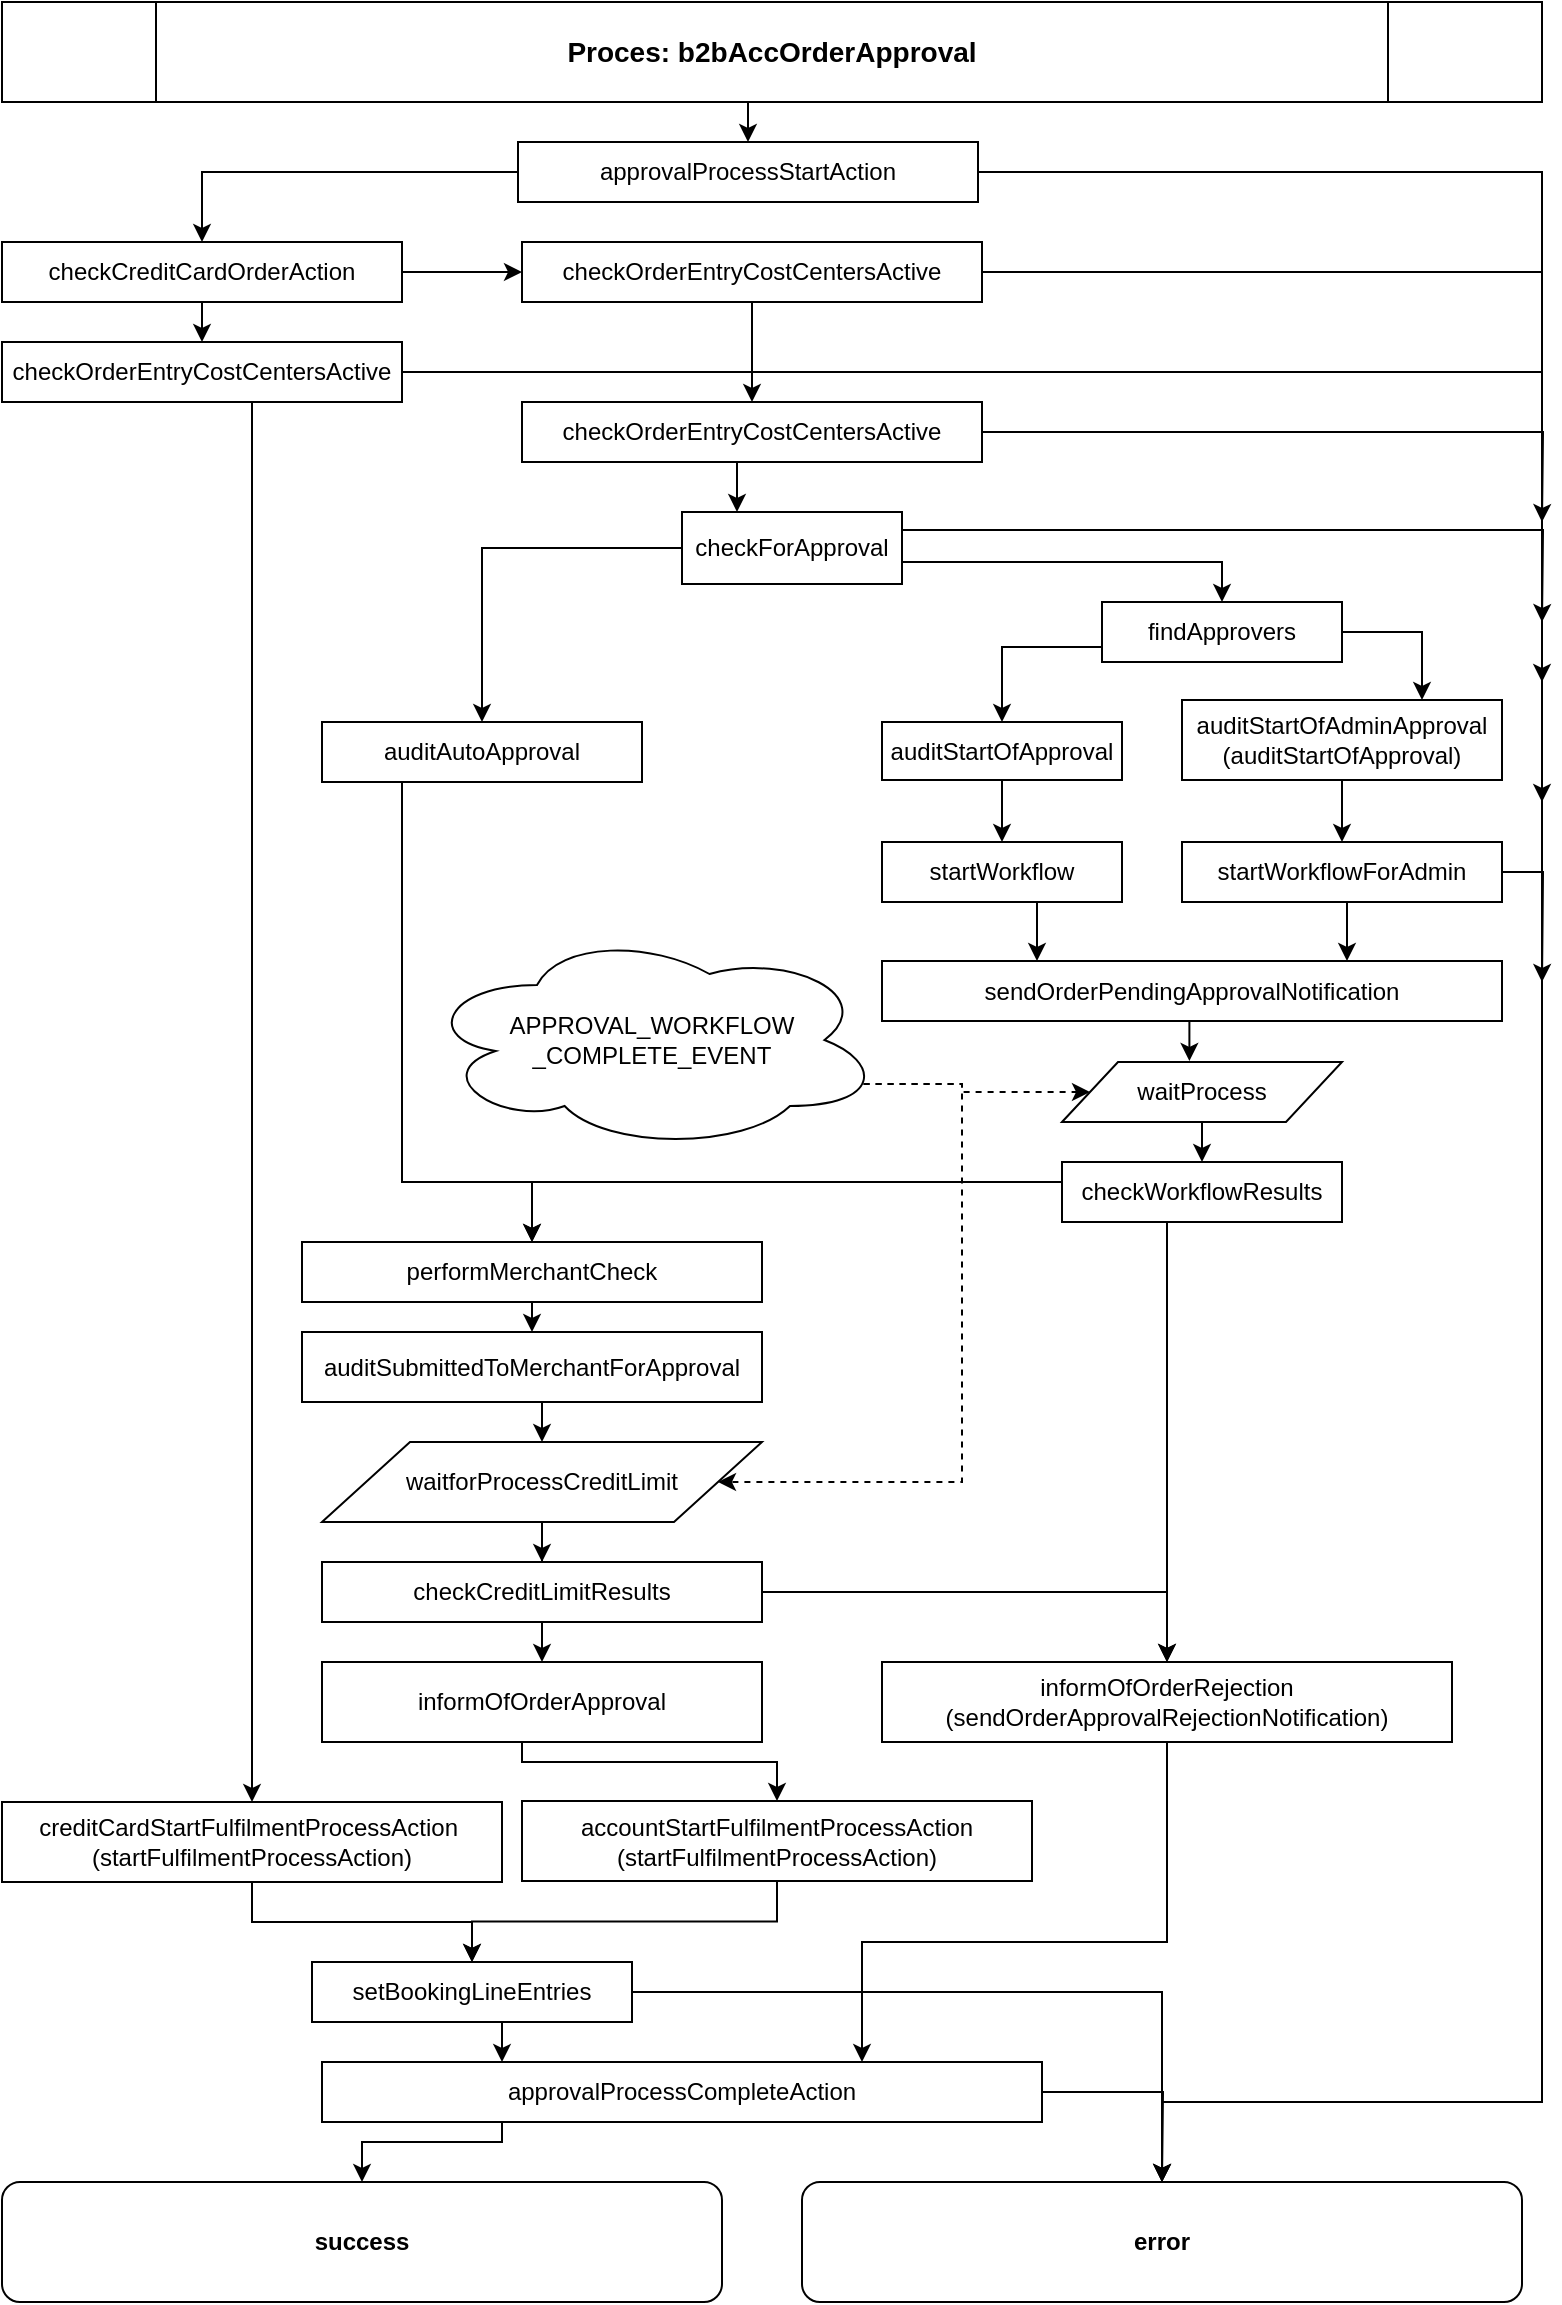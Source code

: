 <mxfile version="10.6.5" type="github"><diagram id="S7lIaqJ4UCmmVIEDCxlh" name="Page-1"><mxGraphModel dx="1162" dy="651" grid="1" gridSize="10" guides="1" tooltips="1" connect="1" arrows="1" fold="1" page="1" pageScale="1" pageWidth="827" pageHeight="1169" math="0" shadow="0"><root><mxCell id="0"/><mxCell id="1" parent="0"/><mxCell id="q0PGV8WTO6QkXm6w4yFU-142" style="edgeStyle=orthogonalEdgeStyle;rounded=0;orthogonalLoop=1;jettySize=auto;html=1;exitX=0.5;exitY=1;exitDx=0;exitDy=0;entryX=0.5;entryY=0;entryDx=0;entryDy=0;" edge="1" parent="1" source="q0PGV8WTO6QkXm6w4yFU-1" target="q0PGV8WTO6QkXm6w4yFU-10"><mxGeometry relative="1" as="geometry"/></mxCell><mxCell id="q0PGV8WTO6QkXm6w4yFU-1" value="&lt;div style=&quot;font-size: 14px&quot;&gt;&lt;font style=&quot;font-size: 14px&quot;&gt;&lt;b&gt;&lt;span id=&quot;docs-internal-guid-dcf2fbf8-7fff-23e0-edf8-0a988a6cc452&quot;&gt;&lt;/span&gt;&lt;span id=&quot;docs-internal-guid-dcf2fbf8-7fff-23e0-edf8-0a988a6cc452&quot;&gt;Proces: b2bAccOrderApproval&lt;/span&gt;&lt;/b&gt;&lt;/font&gt;&lt;/div&gt;" style="shape=process;whiteSpace=wrap;html=1;backgroundOutline=1;" vertex="1" parent="1"><mxGeometry x="40" y="10" width="770" height="50" as="geometry"/></mxCell><mxCell id="q0PGV8WTO6QkXm6w4yFU-20" style="edgeStyle=orthogonalEdgeStyle;rounded=0;orthogonalLoop=1;jettySize=auto;html=1;exitX=1;exitY=0.5;exitDx=0;exitDy=0;" edge="1" parent="1" source="q0PGV8WTO6QkXm6w4yFU-10" target="q0PGV8WTO6QkXm6w4yFU-12"><mxGeometry relative="1" as="geometry"><Array as="points"><mxPoint x="810" y="95"/><mxPoint x="810" y="1060"/><mxPoint x="620" y="1060"/></Array></mxGeometry></mxCell><mxCell id="q0PGV8WTO6QkXm6w4yFU-138" style="edgeStyle=orthogonalEdgeStyle;rounded=0;orthogonalLoop=1;jettySize=auto;html=1;exitX=0;exitY=0.5;exitDx=0;exitDy=0;entryX=0.5;entryY=0;entryDx=0;entryDy=0;" edge="1" parent="1" source="q0PGV8WTO6QkXm6w4yFU-10" target="q0PGV8WTO6QkXm6w4yFU-16"><mxGeometry relative="1" as="geometry"/></mxCell><mxCell id="q0PGV8WTO6QkXm6w4yFU-10" value="&lt;pre&gt;&lt;font face=&quot;Helvetica&quot;&gt;&lt;span&gt;approvalProcessStartAction&lt;/span&gt;&lt;/font&gt;&lt;/pre&gt;" style="rounded=0;whiteSpace=wrap;html=1;" vertex="1" parent="1"><mxGeometry x="298" y="80" width="230" height="30" as="geometry"/></mxCell><mxCell id="q0PGV8WTO6QkXm6w4yFU-12" value="&lt;div&gt;&lt;b&gt;error&lt;/b&gt;&lt;/div&gt;" style="rounded=1;whiteSpace=wrap;html=1;" vertex="1" parent="1"><mxGeometry x="440" y="1100" width="360" height="60" as="geometry"/></mxCell><mxCell id="q0PGV8WTO6QkXm6w4yFU-14" value="&lt;div&gt;&lt;b&gt;success&lt;/b&gt;&lt;/div&gt;" style="rounded=1;whiteSpace=wrap;html=1;" vertex="1" parent="1"><mxGeometry x="40" y="1100" width="360" height="60" as="geometry"/></mxCell><mxCell id="q0PGV8WTO6QkXm6w4yFU-25" style="edgeStyle=orthogonalEdgeStyle;rounded=0;orthogonalLoop=1;jettySize=auto;html=1;exitX=1;exitY=0.5;exitDx=0;exitDy=0;" edge="1" parent="1" source="q0PGV8WTO6QkXm6w4yFU-16" target="q0PGV8WTO6QkXm6w4yFU-23"><mxGeometry relative="1" as="geometry"/></mxCell><mxCell id="q0PGV8WTO6QkXm6w4yFU-26" style="edgeStyle=orthogonalEdgeStyle;rounded=0;orthogonalLoop=1;jettySize=auto;html=1;exitX=0.5;exitY=1;exitDx=0;exitDy=0;entryX=0.5;entryY=0;entryDx=0;entryDy=0;" edge="1" parent="1" source="q0PGV8WTO6QkXm6w4yFU-16" target="q0PGV8WTO6QkXm6w4yFU-17"><mxGeometry relative="1" as="geometry"/></mxCell><mxCell id="q0PGV8WTO6QkXm6w4yFU-16" value="&lt;pre&gt;&lt;font face=&quot;Helvetica&quot;&gt;&lt;span&gt;checkCreditCardOrderAction&lt;/span&gt;&lt;/font&gt;&lt;/pre&gt;" style="rounded=0;whiteSpace=wrap;html=1;" vertex="1" parent="1"><mxGeometry x="40" y="130" width="200" height="30" as="geometry"/></mxCell><mxCell id="q0PGV8WTO6QkXm6w4yFU-27" style="edgeStyle=orthogonalEdgeStyle;rounded=0;orthogonalLoop=1;jettySize=auto;html=1;exitX=1;exitY=0.5;exitDx=0;exitDy=0;" edge="1" parent="1" source="q0PGV8WTO6QkXm6w4yFU-17"><mxGeometry relative="1" as="geometry"><mxPoint x="810" y="350" as="targetPoint"/><mxPoint x="260" y="210" as="sourcePoint"/><Array as="points"><mxPoint x="810" y="195"/></Array></mxGeometry></mxCell><mxCell id="q0PGV8WTO6QkXm6w4yFU-143" style="edgeStyle=orthogonalEdgeStyle;rounded=0;orthogonalLoop=1;jettySize=auto;html=1;exitX=0.5;exitY=1;exitDx=0;exitDy=0;entryX=0.5;entryY=0;entryDx=0;entryDy=0;" edge="1" parent="1" source="q0PGV8WTO6QkXm6w4yFU-17" target="q0PGV8WTO6QkXm6w4yFU-18"><mxGeometry relative="1" as="geometry"><Array as="points"><mxPoint x="165" y="210"/></Array></mxGeometry></mxCell><mxCell id="q0PGV8WTO6QkXm6w4yFU-17" value="&lt;pre&gt;&lt;font face=&quot;Helvetica&quot;&gt;&lt;span&gt;checkOrderEntryCostCentersActive&lt;/span&gt;&lt;/font&gt;&lt;/pre&gt;" style="rounded=0;whiteSpace=wrap;html=1;" vertex="1" parent="1"><mxGeometry x="40" y="180" width="200" height="30" as="geometry"/></mxCell><mxCell id="q0PGV8WTO6QkXm6w4yFU-120" style="edgeStyle=orthogonalEdgeStyle;rounded=0;orthogonalLoop=1;jettySize=auto;html=1;exitX=0.5;exitY=1;exitDx=0;exitDy=0;" edge="1" parent="1" source="q0PGV8WTO6QkXm6w4yFU-18" target="q0PGV8WTO6QkXm6w4yFU-19"><mxGeometry relative="1" as="geometry"/></mxCell><mxCell id="q0PGV8WTO6QkXm6w4yFU-18" value="&lt;pre&gt;&lt;font face=&quot;Helvetica&quot;&gt;&lt;span&gt;creditCardStartFulfilmentProcessAction &lt;br&gt;(&lt;/span&gt;&lt;span&gt;startFulfilmentProcessAction)&lt;/span&gt;&lt;/font&gt;&lt;/pre&gt;" style="rounded=0;whiteSpace=wrap;html=1;" vertex="1" parent="1"><mxGeometry x="40" y="910" width="250" height="40" as="geometry"/></mxCell><mxCell id="q0PGV8WTO6QkXm6w4yFU-121" style="edgeStyle=orthogonalEdgeStyle;rounded=0;orthogonalLoop=1;jettySize=auto;html=1;exitX=0.5;exitY=1;exitDx=0;exitDy=0;entryX=0.25;entryY=0;entryDx=0;entryDy=0;" edge="1" parent="1" source="q0PGV8WTO6QkXm6w4yFU-19" target="q0PGV8WTO6QkXm6w4yFU-30"><mxGeometry relative="1" as="geometry"/></mxCell><mxCell id="q0PGV8WTO6QkXm6w4yFU-123" style="edgeStyle=orthogonalEdgeStyle;rounded=0;orthogonalLoop=1;jettySize=auto;html=1;exitX=1;exitY=0.5;exitDx=0;exitDy=0;entryX=0.5;entryY=0;entryDx=0;entryDy=0;" edge="1" parent="1" source="q0PGV8WTO6QkXm6w4yFU-19" target="q0PGV8WTO6QkXm6w4yFU-12"><mxGeometry relative="1" as="geometry"><Array as="points"><mxPoint x="620" y="1005"/></Array></mxGeometry></mxCell><mxCell id="q0PGV8WTO6QkXm6w4yFU-19" value="&lt;pre&gt;&lt;font face=&quot;Helvetica&quot;&gt;&lt;span&gt;setBookingLineEntries&lt;/span&gt;&lt;/font&gt;&lt;/pre&gt;" style="rounded=0;whiteSpace=wrap;html=1;" vertex="1" parent="1"><mxGeometry x="195" y="990" width="160" height="30" as="geometry"/></mxCell><mxCell id="q0PGV8WTO6QkXm6w4yFU-38" style="edgeStyle=orthogonalEdgeStyle;rounded=0;orthogonalLoop=1;jettySize=auto;html=1;exitX=1;exitY=0.5;exitDx=0;exitDy=0;" edge="1" parent="1" source="q0PGV8WTO6QkXm6w4yFU-23"><mxGeometry relative="1" as="geometry"><mxPoint x="810" y="410" as="targetPoint"/><Array as="points"><mxPoint x="810" y="145"/></Array></mxGeometry></mxCell><mxCell id="q0PGV8WTO6QkXm6w4yFU-140" style="edgeStyle=orthogonalEdgeStyle;rounded=0;orthogonalLoop=1;jettySize=auto;html=1;exitX=0.5;exitY=1;exitDx=0;exitDy=0;entryX=0.5;entryY=0;entryDx=0;entryDy=0;" edge="1" parent="1" source="q0PGV8WTO6QkXm6w4yFU-23" target="q0PGV8WTO6QkXm6w4yFU-37"><mxGeometry relative="1" as="geometry"/></mxCell><mxCell id="q0PGV8WTO6QkXm6w4yFU-23" value="&lt;pre&gt;&lt;font face=&quot;Helvetica&quot;&gt;&lt;span&gt;checkOrderEntryCostCentersActive&lt;/span&gt;&lt;/font&gt;&lt;/pre&gt;" style="rounded=0;whiteSpace=wrap;html=1;" vertex="1" parent="1"><mxGeometry x="300" y="130" width="230" height="30" as="geometry"/></mxCell><mxCell id="q0PGV8WTO6QkXm6w4yFU-119" style="edgeStyle=orthogonalEdgeStyle;rounded=0;orthogonalLoop=1;jettySize=auto;html=1;exitX=0.25;exitY=1;exitDx=0;exitDy=0;" edge="1" parent="1" source="q0PGV8WTO6QkXm6w4yFU-30" target="q0PGV8WTO6QkXm6w4yFU-14"><mxGeometry relative="1" as="geometry"><Array as="points"><mxPoint x="290" y="1080"/><mxPoint x="220" y="1080"/></Array></mxGeometry></mxCell><mxCell id="q0PGV8WTO6QkXm6w4yFU-144" style="edgeStyle=orthogonalEdgeStyle;rounded=0;orthogonalLoop=1;jettySize=auto;html=1;exitX=1;exitY=0.5;exitDx=0;exitDy=0;" edge="1" parent="1" source="q0PGV8WTO6QkXm6w4yFU-30"><mxGeometry relative="1" as="geometry"><mxPoint x="620.0" y="1100" as="targetPoint"/></mxGeometry></mxCell><mxCell id="q0PGV8WTO6QkXm6w4yFU-30" value="&lt;pre&gt;&lt;font face=&quot;Helvetica&quot;&gt;&lt;span&gt;approvalProcessCompleteAction&lt;/span&gt;&lt;/font&gt;&lt;/pre&gt;" style="rounded=0;whiteSpace=wrap;html=1;" vertex="1" parent="1"><mxGeometry x="200" y="1040" width="360" height="30" as="geometry"/></mxCell><mxCell id="q0PGV8WTO6QkXm6w4yFU-105" style="edgeStyle=orthogonalEdgeStyle;rounded=0;orthogonalLoop=1;jettySize=auto;html=1;exitX=1;exitY=0.5;exitDx=0;exitDy=0;" edge="1" parent="1" source="q0PGV8WTO6QkXm6w4yFU-37"><mxGeometry relative="1" as="geometry"><mxPoint x="810" y="270" as="targetPoint"/></mxGeometry></mxCell><mxCell id="q0PGV8WTO6QkXm6w4yFU-141" style="edgeStyle=orthogonalEdgeStyle;rounded=0;orthogonalLoop=1;jettySize=auto;html=1;exitX=0.5;exitY=1;exitDx=0;exitDy=0;entryX=0.25;entryY=0;entryDx=0;entryDy=0;" edge="1" parent="1" source="q0PGV8WTO6QkXm6w4yFU-37" target="q0PGV8WTO6QkXm6w4yFU-40"><mxGeometry relative="1" as="geometry"/></mxCell><mxCell id="q0PGV8WTO6QkXm6w4yFU-37" value="&lt;pre&gt;&lt;font face=&quot;Helvetica&quot;&gt;&lt;span&gt;checkOrderEntryCostCentersActive&lt;/span&gt;&lt;/font&gt;&lt;/pre&gt;" style="rounded=0;whiteSpace=wrap;html=1;" vertex="1" parent="1"><mxGeometry x="300" y="210" width="230" height="30" as="geometry"/></mxCell><mxCell id="q0PGV8WTO6QkXm6w4yFU-131" style="edgeStyle=orthogonalEdgeStyle;rounded=0;orthogonalLoop=1;jettySize=auto;html=1;exitX=0;exitY=0.5;exitDx=0;exitDy=0;" edge="1" parent="1" source="q0PGV8WTO6QkXm6w4yFU-40" target="q0PGV8WTO6QkXm6w4yFU-43"><mxGeometry relative="1" as="geometry"/></mxCell><mxCell id="q0PGV8WTO6QkXm6w4yFU-136" style="edgeStyle=orthogonalEdgeStyle;rounded=0;orthogonalLoop=1;jettySize=auto;html=1;exitX=1;exitY=0.25;exitDx=0;exitDy=0;" edge="1" parent="1" source="q0PGV8WTO6QkXm6w4yFU-40"><mxGeometry relative="1" as="geometry"><mxPoint x="810.0" y="320.0" as="targetPoint"/></mxGeometry></mxCell><mxCell id="q0PGV8WTO6QkXm6w4yFU-137" style="edgeStyle=orthogonalEdgeStyle;rounded=0;orthogonalLoop=1;jettySize=auto;html=1;exitX=1;exitY=0.75;exitDx=0;exitDy=0;entryX=0.5;entryY=0;entryDx=0;entryDy=0;" edge="1" parent="1" source="q0PGV8WTO6QkXm6w4yFU-40" target="q0PGV8WTO6QkXm6w4yFU-44"><mxGeometry relative="1" as="geometry"><Array as="points"><mxPoint x="490" y="290"/><mxPoint x="650" y="290"/></Array></mxGeometry></mxCell><mxCell id="q0PGV8WTO6QkXm6w4yFU-40" value="checkForApproval" style="rounded=0;whiteSpace=wrap;html=1;" vertex="1" parent="1"><mxGeometry x="380" y="265" width="110" height="36" as="geometry"/></mxCell><mxCell id="q0PGV8WTO6QkXm6w4yFU-156" style="edgeStyle=orthogonalEdgeStyle;rounded=0;orthogonalLoop=1;jettySize=auto;html=1;exitX=0.25;exitY=1;exitDx=0;exitDy=0;entryX=0.5;entryY=0;entryDx=0;entryDy=0;" edge="1" parent="1" source="q0PGV8WTO6QkXm6w4yFU-43" target="q0PGV8WTO6QkXm6w4yFU-48"><mxGeometry relative="1" as="geometry"><Array as="points"><mxPoint x="240" y="600"/><mxPoint x="305" y="600"/></Array></mxGeometry></mxCell><mxCell id="q0PGV8WTO6QkXm6w4yFU-43" value="auditAutoApproval" style="rounded=0;whiteSpace=wrap;html=1;" vertex="1" parent="1"><mxGeometry x="200" y="370" width="160" height="30" as="geometry"/></mxCell><mxCell id="q0PGV8WTO6QkXm6w4yFU-116" style="edgeStyle=orthogonalEdgeStyle;rounded=0;orthogonalLoop=1;jettySize=auto;html=1;exitX=1;exitY=0.5;exitDx=0;exitDy=0;entryX=0.75;entryY=0;entryDx=0;entryDy=0;" edge="1" parent="1" source="q0PGV8WTO6QkXm6w4yFU-44" target="q0PGV8WTO6QkXm6w4yFU-80"><mxGeometry relative="1" as="geometry"/></mxCell><mxCell id="q0PGV8WTO6QkXm6w4yFU-134" style="edgeStyle=orthogonalEdgeStyle;rounded=0;orthogonalLoop=1;jettySize=auto;html=1;exitX=0;exitY=0.75;exitDx=0;exitDy=0;entryX=0.5;entryY=0;entryDx=0;entryDy=0;" edge="1" parent="1" source="q0PGV8WTO6QkXm6w4yFU-44" target="q0PGV8WTO6QkXm6w4yFU-75"><mxGeometry relative="1" as="geometry"/></mxCell><mxCell id="q0PGV8WTO6QkXm6w4yFU-44" value="findApprovers" style="rounded=0;whiteSpace=wrap;html=1;" vertex="1" parent="1"><mxGeometry x="590" y="310" width="120" height="30" as="geometry"/></mxCell><mxCell id="q0PGV8WTO6QkXm6w4yFU-155" style="edgeStyle=orthogonalEdgeStyle;rounded=0;orthogonalLoop=1;jettySize=auto;html=1;exitX=0.5;exitY=1;exitDx=0;exitDy=0;entryX=0.5;entryY=0;entryDx=0;entryDy=0;" edge="1" parent="1" source="q0PGV8WTO6QkXm6w4yFU-48" target="q0PGV8WTO6QkXm6w4yFU-59"><mxGeometry relative="1" as="geometry"/></mxCell><mxCell id="q0PGV8WTO6QkXm6w4yFU-48" value="performMerchantCheck" style="rounded=0;whiteSpace=wrap;html=1;" vertex="1" parent="1"><mxGeometry x="190" y="630" width="230" height="30" as="geometry"/></mxCell><mxCell id="q0PGV8WTO6QkXm6w4yFU-125" style="edgeStyle=orthogonalEdgeStyle;rounded=0;orthogonalLoop=1;jettySize=auto;html=1;exitX=0.5;exitY=1;exitDx=0;exitDy=0;entryX=0.5;entryY=0;entryDx=0;entryDy=0;" edge="1" parent="1" source="q0PGV8WTO6QkXm6w4yFU-50" target="q0PGV8WTO6QkXm6w4yFU-53"><mxGeometry relative="1" as="geometry"><Array as="points"><mxPoint x="300" y="890"/><mxPoint x="427" y="890"/></Array></mxGeometry></mxCell><mxCell id="q0PGV8WTO6QkXm6w4yFU-50" value="&lt;pre&gt;&lt;font face=&quot;Helvetica&quot;&gt;&lt;span&gt;informOfOrderApproval&lt;/span&gt;&lt;/font&gt;&lt;/pre&gt;" style="rounded=0;whiteSpace=wrap;html=1;" vertex="1" parent="1"><mxGeometry x="200" y="840" width="220" height="40" as="geometry"/></mxCell><mxCell id="q0PGV8WTO6QkXm6w4yFU-122" style="edgeStyle=orthogonalEdgeStyle;rounded=0;orthogonalLoop=1;jettySize=auto;html=1;exitX=0.5;exitY=1;exitDx=0;exitDy=0;entryX=0.5;entryY=0;entryDx=0;entryDy=0;" edge="1" parent="1" source="q0PGV8WTO6QkXm6w4yFU-53" target="q0PGV8WTO6QkXm6w4yFU-19"><mxGeometry relative="1" as="geometry"/></mxCell><mxCell id="q0PGV8WTO6QkXm6w4yFU-53" value="&lt;pre&gt;&lt;font face=&quot;Helvetica&quot;&gt;&lt;span&gt;accountStartFulfilmentProcessAction&lt;br&gt;(&lt;/span&gt;&lt;span&gt;&lt;span&gt;startFulfilmentProcessAction&lt;/span&gt;)&lt;br&gt;&lt;/span&gt;&lt;/font&gt;&lt;/pre&gt;" style="rounded=0;whiteSpace=wrap;html=1;" vertex="1" parent="1"><mxGeometry x="300" y="909.5" width="255" height="40" as="geometry"/></mxCell><mxCell id="q0PGV8WTO6QkXm6w4yFU-154" style="edgeStyle=orthogonalEdgeStyle;rounded=0;orthogonalLoop=1;jettySize=auto;html=1;exitX=0.5;exitY=1;exitDx=0;exitDy=0;entryX=0.5;entryY=0;entryDx=0;entryDy=0;" edge="1" parent="1" source="q0PGV8WTO6QkXm6w4yFU-59" target="q0PGV8WTO6QkXm6w4yFU-69"><mxGeometry relative="1" as="geometry"/></mxCell><mxCell id="q0PGV8WTO6QkXm6w4yFU-59" value="&lt;pre&gt;&lt;font face=&quot;Helvetica&quot;&gt;&lt;span&gt;auditSubmittedToMerchantForApproval&lt;/span&gt;&lt;/font&gt;&lt;/pre&gt;" style="rounded=0;whiteSpace=wrap;html=1;" vertex="1" parent="1"><mxGeometry x="190" y="675" width="230" height="35" as="geometry"/></mxCell><mxCell id="q0PGV8WTO6QkXm6w4yFU-71" style="edgeStyle=orthogonalEdgeStyle;rounded=0;orthogonalLoop=1;jettySize=auto;html=1;exitX=0.5;exitY=1;exitDx=0;exitDy=0;" edge="1" parent="1" source="q0PGV8WTO6QkXm6w4yFU-69" target="q0PGV8WTO6QkXm6w4yFU-70"><mxGeometry relative="1" as="geometry"/></mxCell><mxCell id="q0PGV8WTO6QkXm6w4yFU-126" style="edgeStyle=orthogonalEdgeStyle;rounded=0;orthogonalLoop=1;jettySize=auto;html=1;exitX=0.5;exitY=1;exitDx=0;exitDy=0;entryX=0.5;entryY=0;entryDx=0;entryDy=0;" edge="1" parent="1" source="q0PGV8WTO6QkXm6w4yFU-70" target="q0PGV8WTO6QkXm6w4yFU-50"><mxGeometry relative="1" as="geometry"/></mxCell><mxCell id="q0PGV8WTO6QkXm6w4yFU-127" style="edgeStyle=orthogonalEdgeStyle;rounded=0;orthogonalLoop=1;jettySize=auto;html=1;exitX=1;exitY=0.5;exitDx=0;exitDy=0;" edge="1" parent="1" source="q0PGV8WTO6QkXm6w4yFU-70" target="q0PGV8WTO6QkXm6w4yFU-73"><mxGeometry relative="1" as="geometry"/></mxCell><mxCell id="q0PGV8WTO6QkXm6w4yFU-70" value="&lt;pre&gt;&lt;font face=&quot;Helvetica&quot;&gt;&lt;span&gt;checkCreditLimitResults&lt;/span&gt;&lt;/font&gt;&lt;/pre&gt;" style="rounded=0;whiteSpace=wrap;html=1;" vertex="1" parent="1"><mxGeometry x="200" y="790" width="220" height="30" as="geometry"/></mxCell><mxCell id="q0PGV8WTO6QkXm6w4yFU-133" style="edgeStyle=orthogonalEdgeStyle;rounded=0;orthogonalLoop=1;jettySize=auto;html=1;exitX=0.5;exitY=1;exitDx=0;exitDy=0;entryX=0.75;entryY=0;entryDx=0;entryDy=0;" edge="1" parent="1" source="q0PGV8WTO6QkXm6w4yFU-73" target="q0PGV8WTO6QkXm6w4yFU-30"><mxGeometry relative="1" as="geometry"><Array as="points"><mxPoint x="622" y="980"/><mxPoint x="470" y="980"/></Array></mxGeometry></mxCell><mxCell id="q0PGV8WTO6QkXm6w4yFU-73" value="&lt;pre&gt;&lt;font face=&quot;Helvetica&quot;&gt;&lt;span&gt;informOfOrderRejection&lt;br&gt;(&lt;/span&gt;&lt;span&gt;sendOrderApprovalRejectionNotification)&lt;br&gt;&lt;/span&gt;&lt;/font&gt;&lt;/pre&gt;" style="rounded=0;whiteSpace=wrap;html=1;" vertex="1" parent="1"><mxGeometry x="480" y="840" width="285" height="40" as="geometry"/></mxCell><mxCell id="q0PGV8WTO6QkXm6w4yFU-84" style="edgeStyle=orthogonalEdgeStyle;rounded=0;orthogonalLoop=1;jettySize=auto;html=1;exitX=0.5;exitY=1;exitDx=0;exitDy=0;entryX=0.5;entryY=0;entryDx=0;entryDy=0;" edge="1" parent="1" source="q0PGV8WTO6QkXm6w4yFU-75" target="q0PGV8WTO6QkXm6w4yFU-83"><mxGeometry relative="1" as="geometry"/></mxCell><mxCell id="q0PGV8WTO6QkXm6w4yFU-75" value="auditStartOfApproval" style="rounded=0;whiteSpace=wrap;html=1;" vertex="1" parent="1"><mxGeometry x="480" y="370" width="120" height="29" as="geometry"/></mxCell><mxCell id="q0PGV8WTO6QkXm6w4yFU-69" value="waitforProcessCreditLimit" style="shape=parallelogram;perimeter=parallelogramPerimeter;whiteSpace=wrap;html=1;" vertex="1" parent="1"><mxGeometry x="200" y="730" width="220" height="40" as="geometry"/></mxCell><mxCell id="q0PGV8WTO6QkXm6w4yFU-112" style="edgeStyle=orthogonalEdgeStyle;rounded=0;orthogonalLoop=1;jettySize=auto;html=1;exitX=0.5;exitY=1;exitDx=0;exitDy=0;entryX=0.5;entryY=0;entryDx=0;entryDy=0;" edge="1" parent="1" source="q0PGV8WTO6QkXm6w4yFU-80" target="q0PGV8WTO6QkXm6w4yFU-85"><mxGeometry relative="1" as="geometry"/></mxCell><mxCell id="q0PGV8WTO6QkXm6w4yFU-80" value="auditStartOfAdminApproval&lt;br&gt;(auditStartOfApproval)" style="rounded=0;whiteSpace=wrap;html=1;" vertex="1" parent="1"><mxGeometry x="630" y="359" width="160" height="40" as="geometry"/></mxCell><mxCell id="q0PGV8WTO6QkXm6w4yFU-114" style="edgeStyle=orthogonalEdgeStyle;rounded=0;orthogonalLoop=1;jettySize=auto;html=1;exitX=0.5;exitY=1;exitDx=0;exitDy=0;entryX=0.25;entryY=0;entryDx=0;entryDy=0;" edge="1" parent="1" source="q0PGV8WTO6QkXm6w4yFU-83" target="q0PGV8WTO6QkXm6w4yFU-87"><mxGeometry relative="1" as="geometry"/></mxCell><mxCell id="q0PGV8WTO6QkXm6w4yFU-83" value="startWorkflow" style="rounded=0;whiteSpace=wrap;html=1;" vertex="1" parent="1"><mxGeometry x="480" y="430" width="120" height="30" as="geometry"/></mxCell><mxCell id="q0PGV8WTO6QkXm6w4yFU-91" style="edgeStyle=orthogonalEdgeStyle;rounded=0;orthogonalLoop=1;jettySize=auto;html=1;exitX=1;exitY=0.5;exitDx=0;exitDy=0;" edge="1" parent="1" source="q0PGV8WTO6QkXm6w4yFU-85"><mxGeometry relative="1" as="geometry"><mxPoint x="810" y="500" as="targetPoint"/></mxGeometry></mxCell><mxCell id="q0PGV8WTO6QkXm6w4yFU-115" style="edgeStyle=orthogonalEdgeStyle;rounded=0;orthogonalLoop=1;jettySize=auto;html=1;exitX=0.5;exitY=1;exitDx=0;exitDy=0;entryX=0.75;entryY=0;entryDx=0;entryDy=0;" edge="1" parent="1" source="q0PGV8WTO6QkXm6w4yFU-85" target="q0PGV8WTO6QkXm6w4yFU-87"><mxGeometry relative="1" as="geometry"/></mxCell><mxCell id="q0PGV8WTO6QkXm6w4yFU-85" value="startWorkflowForAdmin" style="rounded=0;whiteSpace=wrap;html=1;" vertex="1" parent="1"><mxGeometry x="630" y="430" width="160" height="30" as="geometry"/></mxCell><mxCell id="q0PGV8WTO6QkXm6w4yFU-92" style="edgeStyle=orthogonalEdgeStyle;rounded=0;orthogonalLoop=1;jettySize=auto;html=1;exitX=0.5;exitY=1;exitDx=0;exitDy=0;entryX=0.455;entryY=-0.017;entryDx=0;entryDy=0;entryPerimeter=0;" edge="1" parent="1" source="q0PGV8WTO6QkXm6w4yFU-87" target="q0PGV8WTO6QkXm6w4yFU-88"><mxGeometry relative="1" as="geometry"/></mxCell><mxCell id="q0PGV8WTO6QkXm6w4yFU-87" value="&lt;pre&gt;&lt;font face=&quot;Helvetica&quot;&gt;&lt;span&gt;sendOrderPendingApprovalNotification&lt;/span&gt;&lt;/font&gt;&lt;/pre&gt;" style="rounded=0;whiteSpace=wrap;html=1;" vertex="1" parent="1"><mxGeometry x="480" y="489.5" width="310" height="30" as="geometry"/></mxCell><mxCell id="q0PGV8WTO6QkXm6w4yFU-117" style="edgeStyle=orthogonalEdgeStyle;rounded=0;orthogonalLoop=1;jettySize=auto;html=1;exitX=0.5;exitY=1;exitDx=0;exitDy=0;entryX=0.5;entryY=0;entryDx=0;entryDy=0;" edge="1" parent="1" source="q0PGV8WTO6QkXm6w4yFU-88" target="q0PGV8WTO6QkXm6w4yFU-93"><mxGeometry relative="1" as="geometry"/></mxCell><mxCell id="q0PGV8WTO6QkXm6w4yFU-88" value="waitProcess" style="shape=parallelogram;perimeter=parallelogramPerimeter;whiteSpace=wrap;html=1;" vertex="1" parent="1"><mxGeometry x="570" y="540" width="140" height="30" as="geometry"/></mxCell><mxCell id="q0PGV8WTO6QkXm6w4yFU-111" style="edgeStyle=orthogonalEdgeStyle;rounded=0;orthogonalLoop=1;jettySize=auto;html=1;exitX=0.25;exitY=1;exitDx=0;exitDy=0;entryX=0.5;entryY=0;entryDx=0;entryDy=0;" edge="1" parent="1" source="q0PGV8WTO6QkXm6w4yFU-93" target="q0PGV8WTO6QkXm6w4yFU-73"><mxGeometry relative="1" as="geometry"><Array as="points"><mxPoint x="622" y="614"/></Array></mxGeometry></mxCell><mxCell id="q0PGV8WTO6QkXm6w4yFU-157" style="edgeStyle=orthogonalEdgeStyle;rounded=0;orthogonalLoop=1;jettySize=auto;html=1;exitX=0;exitY=0.5;exitDx=0;exitDy=0;entryX=0.5;entryY=0;entryDx=0;entryDy=0;" edge="1" parent="1" source="q0PGV8WTO6QkXm6w4yFU-93" target="q0PGV8WTO6QkXm6w4yFU-48"><mxGeometry relative="1" as="geometry"><Array as="points"><mxPoint x="570" y="600"/><mxPoint x="305" y="600"/></Array></mxGeometry></mxCell><mxCell id="q0PGV8WTO6QkXm6w4yFU-93" value="checkWorkflowResults" style="rounded=0;whiteSpace=wrap;html=1;" vertex="1" parent="1"><mxGeometry x="570" y="590" width="140" height="30" as="geometry"/></mxCell><mxCell id="q0PGV8WTO6QkXm6w4yFU-152" style="edgeStyle=orthogonalEdgeStyle;rounded=0;orthogonalLoop=1;jettySize=auto;html=1;exitX=0.96;exitY=0.7;exitDx=0;exitDy=0;exitPerimeter=0;entryX=0;entryY=0.5;entryDx=0;entryDy=0;dashed=1;" edge="1" parent="1" source="q0PGV8WTO6QkXm6w4yFU-148" target="q0PGV8WTO6QkXm6w4yFU-88"><mxGeometry relative="1" as="geometry"><Array as="points"><mxPoint x="520" y="551"/><mxPoint x="520" y="555"/></Array></mxGeometry></mxCell><mxCell id="q0PGV8WTO6QkXm6w4yFU-153" style="edgeStyle=orthogonalEdgeStyle;rounded=0;orthogonalLoop=1;jettySize=auto;html=1;exitX=0.96;exitY=0.7;exitDx=0;exitDy=0;exitPerimeter=0;entryX=1;entryY=0.5;entryDx=0;entryDy=0;dashed=1;" edge="1" parent="1" source="q0PGV8WTO6QkXm6w4yFU-148" target="q0PGV8WTO6QkXm6w4yFU-69"><mxGeometry relative="1" as="geometry"><Array as="points"><mxPoint x="520" y="551"/><mxPoint x="520" y="750"/></Array></mxGeometry></mxCell><mxCell id="q0PGV8WTO6QkXm6w4yFU-148" value="&lt;pre&gt;&lt;font face=&quot;Helvetica&quot;&gt;APPROVAL_WORKFLOW&lt;br&gt;_COMPLETE_EVENT&lt;/font&gt;&lt;/pre&gt;" style="ellipse;shape=cloud;whiteSpace=wrap;html=1;" vertex="1" parent="1"><mxGeometry x="250" y="474" width="230" height="110" as="geometry"/></mxCell></root></mxGraphModel></diagram></mxfile>